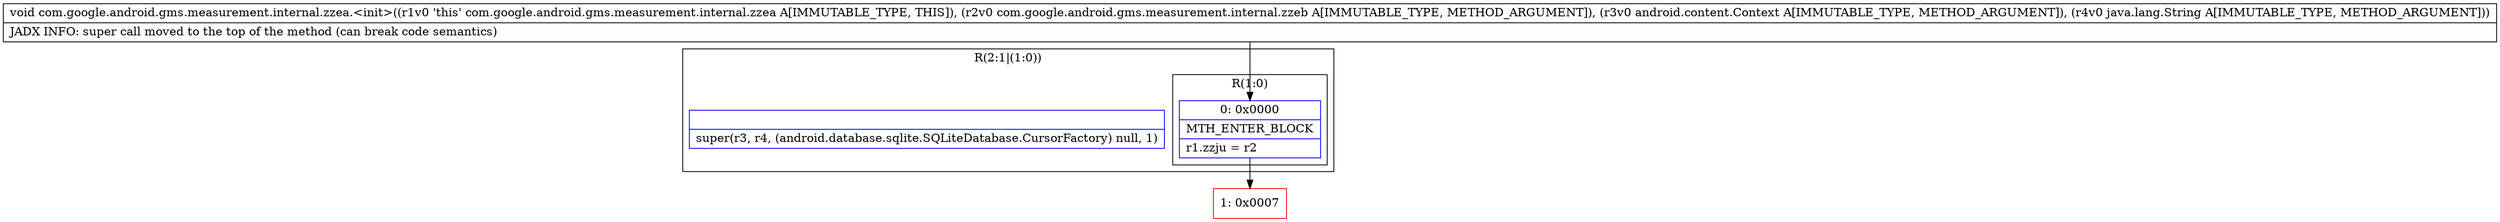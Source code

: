digraph "CFG forcom.google.android.gms.measurement.internal.zzea.\<init\>(Lcom\/google\/android\/gms\/measurement\/internal\/zzeb;Landroid\/content\/Context;Ljava\/lang\/String;)V" {
subgraph cluster_Region_1653850291 {
label = "R(2:1|(1:0))";
node [shape=record,color=blue];
Node_InsnContainer_1365891809 [shape=record,label="{|super(r3, r4, (android.database.sqlite.SQLiteDatabase.CursorFactory) null, 1)\l}"];
subgraph cluster_Region_904262892 {
label = "R(1:0)";
node [shape=record,color=blue];
Node_0 [shape=record,label="{0\:\ 0x0000|MTH_ENTER_BLOCK\l|r1.zzju = r2\l}"];
}
}
Node_1 [shape=record,color=red,label="{1\:\ 0x0007}"];
MethodNode[shape=record,label="{void com.google.android.gms.measurement.internal.zzea.\<init\>((r1v0 'this' com.google.android.gms.measurement.internal.zzea A[IMMUTABLE_TYPE, THIS]), (r2v0 com.google.android.gms.measurement.internal.zzeb A[IMMUTABLE_TYPE, METHOD_ARGUMENT]), (r3v0 android.content.Context A[IMMUTABLE_TYPE, METHOD_ARGUMENT]), (r4v0 java.lang.String A[IMMUTABLE_TYPE, METHOD_ARGUMENT]))  | JADX INFO: super call moved to the top of the method (can break code semantics)\l}"];
MethodNode -> Node_0;
Node_0 -> Node_1;
}

